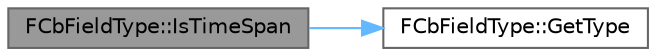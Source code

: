digraph "FCbFieldType::IsTimeSpan"
{
 // INTERACTIVE_SVG=YES
 // LATEX_PDF_SIZE
  bgcolor="transparent";
  edge [fontname=Helvetica,fontsize=10,labelfontname=Helvetica,labelfontsize=10];
  node [fontname=Helvetica,fontsize=10,shape=box,height=0.2,width=0.4];
  rankdir="LR";
  Node1 [id="Node000001",label="FCbFieldType::IsTimeSpan",height=0.2,width=0.4,color="gray40", fillcolor="grey60", style="filled", fontcolor="black",tooltip=" "];
  Node1 -> Node2 [id="edge1_Node000001_Node000002",color="steelblue1",style="solid",tooltip=" "];
  Node2 [id="Node000002",label="FCbFieldType::GetType",height=0.2,width=0.4,color="grey40", fillcolor="white", style="filled",URL="$d3/d96/classFCbFieldType.html#a00b110adec77562ed38c5b94b6d8b236",tooltip="The type with flags removed."];
}
